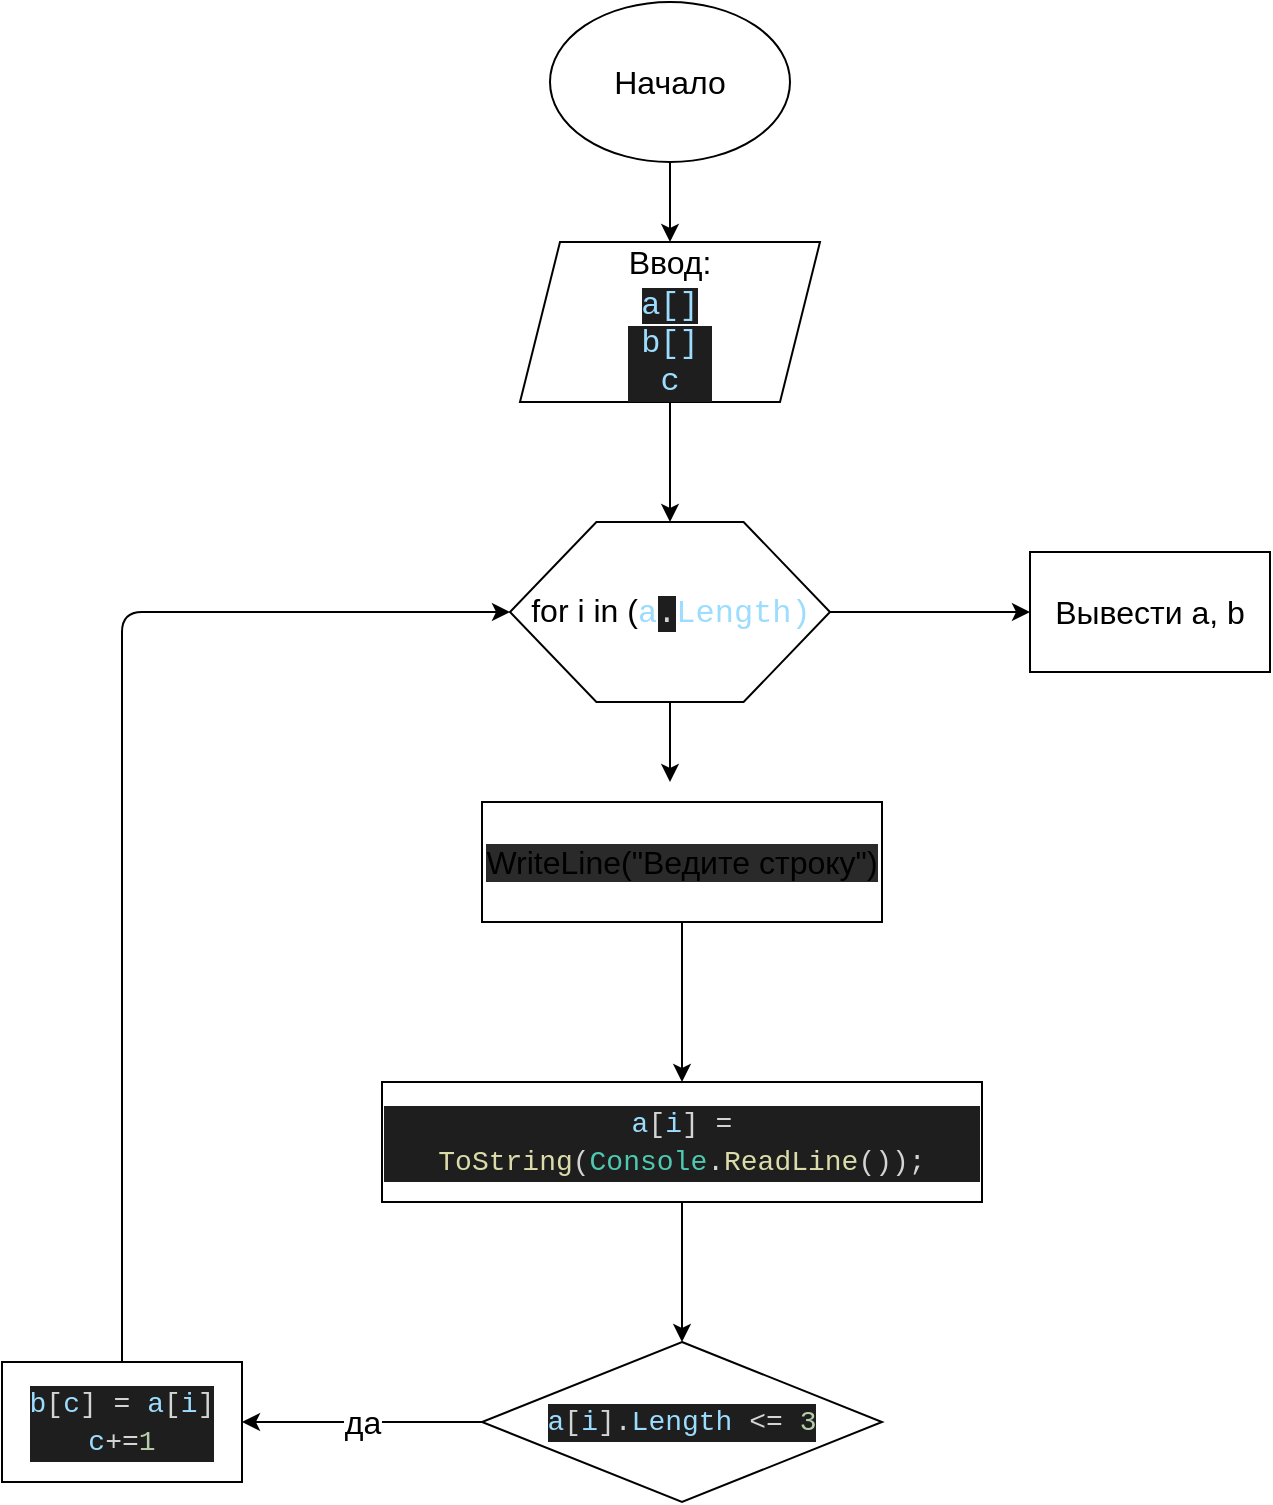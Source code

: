 <mxfile>
    <diagram id="x4wiQkEcRQ53PRk0ngf5" name="Страница 1">
        <mxGraphModel dx="1315" dy="628" grid="1" gridSize="10" guides="1" tooltips="1" connect="1" arrows="1" fold="1" page="1" pageScale="1" pageWidth="827" pageHeight="1169" math="0" shadow="0">
            <root>
                <mxCell id="0"/>
                <mxCell id="1" parent="0"/>
                <mxCell id="4" value="" style="edgeStyle=none;html=1;" edge="1" parent="1" source="2" target="3">
                    <mxGeometry relative="1" as="geometry"/>
                </mxCell>
                <mxCell id="2" value="&lt;font style=&quot;font-size: 16px&quot;&gt;Начало&lt;/font&gt;" style="ellipse;whiteSpace=wrap;html=1;" vertex="1" parent="1">
                    <mxGeometry x="354" y="20" width="120" height="80" as="geometry"/>
                </mxCell>
                <mxCell id="8" style="edgeStyle=none;html=1;exitX=0.5;exitY=1;exitDx=0;exitDy=0;entryX=0.5;entryY=0;entryDx=0;entryDy=0;" edge="1" parent="1" source="3" target="6">
                    <mxGeometry relative="1" as="geometry"/>
                </mxCell>
                <mxCell id="3" value="&lt;font style=&quot;font-size: 16px&quot;&gt;Ввод:&lt;br&gt;&lt;span style=&quot;color: rgb(156 , 220 , 254) ; background-color: rgb(30 , 30 , 30) ; font-family: &amp;#34;consolas&amp;#34; , &amp;#34;courier new&amp;#34; , monospace&quot;&gt;a[]&lt;/span&gt;&lt;br&gt;&lt;/font&gt;&lt;div style=&quot;color: rgb(212 , 212 , 212) ; background-color: rgb(30 , 30 , 30) ; font-family: &amp;#34;consolas&amp;#34; , &amp;#34;courier new&amp;#34; , monospace ; line-height: 19px ; font-size: 16px&quot;&gt;&lt;div&gt;&lt;span style=&quot;color: #9cdcfe&quot;&gt;&lt;font style=&quot;font-size: 16px&quot;&gt;b[]&lt;/font&gt;&lt;/span&gt;&lt;/div&gt;&lt;div&gt;&lt;span style=&quot;color: rgb(156 , 220 , 254)&quot;&gt;&lt;font style=&quot;font-size: 16px&quot;&gt;c&lt;/font&gt;&lt;/span&gt;&lt;/div&gt;&lt;/div&gt;" style="shape=parallelogram;perimeter=parallelogramPerimeter;whiteSpace=wrap;html=1;fixedSize=1;" vertex="1" parent="1">
                    <mxGeometry x="339" y="140" width="150" height="80" as="geometry"/>
                </mxCell>
                <mxCell id="9" style="edgeStyle=none;html=1;fontSize=16;" edge="1" parent="1" source="6">
                    <mxGeometry relative="1" as="geometry">
                        <mxPoint x="414" y="410" as="targetPoint"/>
                    </mxGeometry>
                </mxCell>
                <mxCell id="26" value="" style="edgeStyle=orthogonalEdgeStyle;html=1;fontSize=16;" edge="1" parent="1" source="6" target="25">
                    <mxGeometry relative="1" as="geometry"/>
                </mxCell>
                <mxCell id="6" value="&lt;font style=&quot;font-size: 16px&quot;&gt;for i in (&lt;/font&gt;&lt;font style=&quot;font-size: 16px&quot;&gt;&lt;span style=&quot;font-family: &amp;#34;consolas&amp;#34; , &amp;#34;courier new&amp;#34; , monospace ; color: rgb(156 , 220 , 254)&quot;&gt;a&lt;/span&gt;&lt;span style=&quot;background-color: rgb(30 , 30 , 30) ; color: rgb(212 , 212 , 212) ; font-family: &amp;#34;consolas&amp;#34; , &amp;#34;courier new&amp;#34; , monospace&quot;&gt;.&lt;/span&gt;&lt;span style=&quot;font-family: &amp;#34;consolas&amp;#34; , &amp;#34;courier new&amp;#34; , monospace ; color: rgb(156 , 220 , 254)&quot;&gt;Length)&lt;/span&gt;&lt;/font&gt;" style="verticalLabelPosition=middle;verticalAlign=middle;html=1;shape=hexagon;perimeter=hexagonPerimeter2;arcSize=6;size=0.27;labelBorderColor=none;labelPosition=center;align=center;" vertex="1" parent="1">
                    <mxGeometry x="334" y="280" width="160" height="90" as="geometry"/>
                </mxCell>
                <mxCell id="12" value="" style="edgeStyle=none;html=1;fontSize=16;" edge="1" parent="1" source="10" target="11">
                    <mxGeometry relative="1" as="geometry"/>
                </mxCell>
                <mxCell id="10" value="WriteLine(&quot;Ведите строку&quot;)" style="rounded=0;whiteSpace=wrap;html=1;labelBackgroundColor=#2a2a2a;labelBorderColor=none;fontSize=16;" vertex="1" parent="1">
                    <mxGeometry x="320" y="420" width="200" height="60" as="geometry"/>
                </mxCell>
                <mxCell id="14" value="" style="edgeStyle=none;html=1;fontSize=14;" edge="1" parent="1" source="11" target="13">
                    <mxGeometry relative="1" as="geometry"/>
                </mxCell>
                <mxCell id="11" value="&lt;div style=&quot;color: rgb(212 , 212 , 212) ; background-color: rgb(30 , 30 , 30) ; font-family: &amp;#34;consolas&amp;#34; , &amp;#34;courier new&amp;#34; , monospace ; line-height: 19px ; font-size: 14px&quot;&gt;&lt;span style=&quot;color: rgb(156 , 220 , 254) ; font-size: 14px&quot;&gt;a&lt;/span&gt;[&lt;span style=&quot;color: rgb(156 , 220 , 254) ; font-size: 14px&quot;&gt;i&lt;/span&gt;] = &lt;span style=&quot;color: rgb(220 , 220 , 170) ; font-size: 14px&quot;&gt;ToString&lt;/span&gt;(&lt;span style=&quot;color: rgb(78 , 201 , 176) ; font-size: 14px&quot;&gt;Console&lt;/span&gt;.&lt;span style=&quot;color: rgb(220 , 220 , 170) ; font-size: 14px&quot;&gt;ReadLine&lt;/span&gt;());&lt;/div&gt;" style="rounded=0;whiteSpace=wrap;html=1;fontSize=14;labelBackgroundColor=#2a2a2a;labelBorderColor=none;" vertex="1" parent="1">
                    <mxGeometry x="270" y="560" width="300" height="60" as="geometry"/>
                </mxCell>
                <mxCell id="20" value="да" style="edgeStyle=none;html=1;fontSize=16;" edge="1" parent="1" source="13" target="18">
                    <mxGeometry relative="1" as="geometry"/>
                </mxCell>
                <mxCell id="13" value="&lt;div style=&quot;color: rgb(212 , 212 , 212) ; background-color: rgb(30 , 30 , 30) ; font-family: &amp;#34;consolas&amp;#34; , &amp;#34;courier new&amp;#34; , monospace ; line-height: 19px&quot;&gt;&lt;span style=&quot;color: #9cdcfe&quot;&gt;a&lt;/span&gt;[&lt;span style=&quot;color: #9cdcfe&quot;&gt;i&lt;/span&gt;].&lt;span style=&quot;color: #9cdcfe&quot;&gt;Length&lt;/span&gt; &amp;lt;= &lt;span style=&quot;color: #b5cea8&quot;&gt;3&lt;/span&gt;&lt;/div&gt;" style="rhombus;whiteSpace=wrap;html=1;fontSize=14;rounded=0;labelBackgroundColor=#2a2a2a;labelBorderColor=none;" vertex="1" parent="1">
                    <mxGeometry x="320" y="690" width="200" height="80" as="geometry"/>
                </mxCell>
                <mxCell id="24" style="edgeStyle=orthogonalEdgeStyle;html=1;fontSize=16;entryX=0;entryY=0.5;entryDx=0;entryDy=0;" edge="1" parent="1" source="18" target="6">
                    <mxGeometry relative="1" as="geometry">
                        <mxPoint x="140" y="320" as="targetPoint"/>
                        <Array as="points">
                            <mxPoint x="140" y="325"/>
                        </Array>
                    </mxGeometry>
                </mxCell>
                <mxCell id="18" value="&lt;div style=&quot;color: rgb(212 , 212 , 212) ; background-color: rgb(30 , 30 , 30) ; font-family: &amp;#34;consolas&amp;#34; , &amp;#34;courier new&amp;#34; , monospace ; font-size: 14px ; line-height: 19px&quot;&gt;&lt;div&gt;&lt;span style=&quot;color: #9cdcfe&quot;&gt;b&lt;/span&gt;[&lt;span style=&quot;color: #9cdcfe&quot;&gt;c&lt;/span&gt;] = &lt;span style=&quot;color: #9cdcfe&quot;&gt;a&lt;/span&gt;[&lt;span style=&quot;color: #9cdcfe&quot;&gt;i&lt;/span&gt;]&lt;/div&gt;&lt;div&gt;&lt;span style=&quot;color: #9cdcfe&quot;&gt;c&lt;/span&gt;+=&lt;span style=&quot;color: #b5cea8&quot;&gt;1&lt;/span&gt;&lt;/div&gt;&lt;/div&gt;" style="rounded=0;whiteSpace=wrap;html=1;labelBackgroundColor=#2a2a2a;labelBorderColor=none;fontSize=16;" vertex="1" parent="1">
                    <mxGeometry x="80" y="700" width="120" height="60" as="geometry"/>
                </mxCell>
                <mxCell id="25" value="&lt;span style=&quot;font-size: 16px&quot;&gt;Вывести a, b&lt;/span&gt;" style="whiteSpace=wrap;html=1;arcSize=6;labelBorderColor=none;" vertex="1" parent="1">
                    <mxGeometry x="594" y="295" width="120" height="60" as="geometry"/>
                </mxCell>
            </root>
        </mxGraphModel>
    </diagram>
</mxfile>